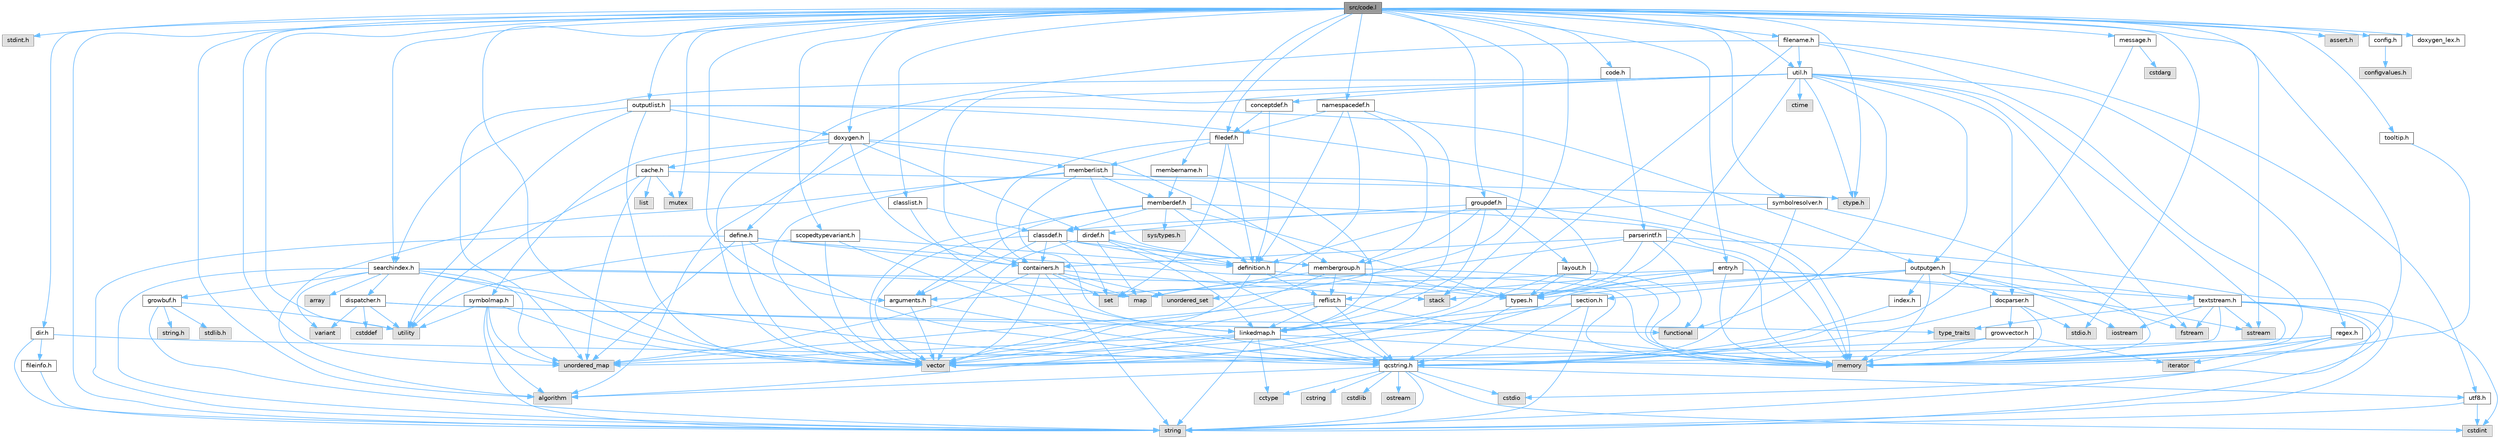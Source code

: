 digraph "src/code.l"
{
 // INTERACTIVE_SVG=YES
 // LATEX_PDF_SIZE
  bgcolor="transparent";
  edge [fontname=Helvetica,fontsize=10,labelfontname=Helvetica,labelfontsize=10];
  node [fontname=Helvetica,fontsize=10,shape=box,height=0.2,width=0.4];
  Node1 [label="src/code.l",height=0.2,width=0.4,color="gray40", fillcolor="grey60", style="filled", fontcolor="black",tooltip=" "];
  Node1 -> Node2 [color="steelblue1",style="solid"];
  Node2 [label="stdint.h",height=0.2,width=0.4,color="grey60", fillcolor="#E0E0E0", style="filled",tooltip=" "];
  Node1 -> Node3 [color="steelblue1",style="solid"];
  Node3 [label="utility",height=0.2,width=0.4,color="grey60", fillcolor="#E0E0E0", style="filled",tooltip=" "];
  Node1 -> Node4 [color="steelblue1",style="solid"];
  Node4 [label="memory",height=0.2,width=0.4,color="grey60", fillcolor="#E0E0E0", style="filled",tooltip=" "];
  Node1 -> Node5 [color="steelblue1",style="solid"];
  Node5 [label="algorithm",height=0.2,width=0.4,color="grey60", fillcolor="#E0E0E0", style="filled",tooltip=" "];
  Node1 -> Node6 [color="steelblue1",style="solid"];
  Node6 [label="unordered_map",height=0.2,width=0.4,color="grey60", fillcolor="#E0E0E0", style="filled",tooltip=" "];
  Node1 -> Node7 [color="steelblue1",style="solid"];
  Node7 [label="unordered_set",height=0.2,width=0.4,color="grey60", fillcolor="#E0E0E0", style="filled",tooltip=" "];
  Node1 -> Node8 [color="steelblue1",style="solid"];
  Node8 [label="stack",height=0.2,width=0.4,color="grey60", fillcolor="#E0E0E0", style="filled",tooltip=" "];
  Node1 -> Node9 [color="steelblue1",style="solid"];
  Node9 [label="vector",height=0.2,width=0.4,color="grey60", fillcolor="#E0E0E0", style="filled",tooltip=" "];
  Node1 -> Node10 [color="steelblue1",style="solid"];
  Node10 [label="string",height=0.2,width=0.4,color="grey60", fillcolor="#E0E0E0", style="filled",tooltip=" "];
  Node1 -> Node11 [color="steelblue1",style="solid"];
  Node11 [label="mutex",height=0.2,width=0.4,color="grey60", fillcolor="#E0E0E0", style="filled",tooltip=" "];
  Node1 -> Node12 [color="steelblue1",style="solid"];
  Node12 [label="sstream",height=0.2,width=0.4,color="grey60", fillcolor="#E0E0E0", style="filled",tooltip=" "];
  Node1 -> Node13 [color="steelblue1",style="solid"];
  Node13 [label="stdio.h",height=0.2,width=0.4,color="grey60", fillcolor="#E0E0E0", style="filled",tooltip=" "];
  Node1 -> Node14 [color="steelblue1",style="solid"];
  Node14 [label="assert.h",height=0.2,width=0.4,color="grey60", fillcolor="#E0E0E0", style="filled",tooltip=" "];
  Node1 -> Node15 [color="steelblue1",style="solid"];
  Node15 [label="ctype.h",height=0.2,width=0.4,color="grey60", fillcolor="#E0E0E0", style="filled",tooltip=" "];
  Node1 -> Node16 [color="steelblue1",style="solid"];
  Node16 [label="code.h",height=0.2,width=0.4,color="grey40", fillcolor="white", style="filled",URL="$dd/dd8/code_8h.html",tooltip=" "];
  Node16 -> Node17 [color="steelblue1",style="solid"];
  Node17 [label="parserintf.h",height=0.2,width=0.4,color="grey40", fillcolor="white", style="filled",URL="$da/d55/parserintf_8h.html",tooltip=" "];
  Node17 -> Node18 [color="steelblue1",style="solid"];
  Node18 [label="functional",height=0.2,width=0.4,color="grey60", fillcolor="#E0E0E0", style="filled",tooltip=" "];
  Node17 -> Node4 [color="steelblue1",style="solid"];
  Node17 -> Node19 [color="steelblue1",style="solid"];
  Node19 [label="map",height=0.2,width=0.4,color="grey60", fillcolor="#E0E0E0", style="filled",tooltip=" "];
  Node17 -> Node10 [color="steelblue1",style="solid"];
  Node17 -> Node20 [color="steelblue1",style="solid"];
  Node20 [label="types.h",height=0.2,width=0.4,color="grey40", fillcolor="white", style="filled",URL="$d9/d49/types_8h.html",tooltip="This file contains a number of basic enums and types."];
  Node20 -> Node21 [color="steelblue1",style="solid"];
  Node21 [label="qcstring.h",height=0.2,width=0.4,color="grey40", fillcolor="white", style="filled",URL="$d7/d5c/qcstring_8h.html",tooltip=" "];
  Node21 -> Node10 [color="steelblue1",style="solid"];
  Node21 -> Node5 [color="steelblue1",style="solid"];
  Node21 -> Node22 [color="steelblue1",style="solid"];
  Node22 [label="cctype",height=0.2,width=0.4,color="grey60", fillcolor="#E0E0E0", style="filled",tooltip=" "];
  Node21 -> Node23 [color="steelblue1",style="solid"];
  Node23 [label="cstring",height=0.2,width=0.4,color="grey60", fillcolor="#E0E0E0", style="filled",tooltip=" "];
  Node21 -> Node24 [color="steelblue1",style="solid"];
  Node24 [label="cstdio",height=0.2,width=0.4,color="grey60", fillcolor="#E0E0E0", style="filled",tooltip=" "];
  Node21 -> Node25 [color="steelblue1",style="solid"];
  Node25 [label="cstdlib",height=0.2,width=0.4,color="grey60", fillcolor="#E0E0E0", style="filled",tooltip=" "];
  Node21 -> Node26 [color="steelblue1",style="solid"];
  Node26 [label="cstdint",height=0.2,width=0.4,color="grey60", fillcolor="#E0E0E0", style="filled",tooltip=" "];
  Node21 -> Node27 [color="steelblue1",style="solid"];
  Node27 [label="ostream",height=0.2,width=0.4,color="grey60", fillcolor="#E0E0E0", style="filled",tooltip=" "];
  Node21 -> Node28 [color="steelblue1",style="solid"];
  Node28 [label="utf8.h",height=0.2,width=0.4,color="grey40", fillcolor="white", style="filled",URL="$db/d7c/utf8_8h.html",tooltip="Various UTF8 related helper functions."];
  Node28 -> Node26 [color="steelblue1",style="solid"];
  Node28 -> Node10 [color="steelblue1",style="solid"];
  Node17 -> Node29 [color="steelblue1",style="solid"];
  Node29 [label="containers.h",height=0.2,width=0.4,color="grey40", fillcolor="white", style="filled",URL="$d5/d75/containers_8h.html",tooltip=" "];
  Node29 -> Node9 [color="steelblue1",style="solid"];
  Node29 -> Node10 [color="steelblue1",style="solid"];
  Node29 -> Node30 [color="steelblue1",style="solid"];
  Node30 [label="set",height=0.2,width=0.4,color="grey60", fillcolor="#E0E0E0", style="filled",tooltip=" "];
  Node29 -> Node19 [color="steelblue1",style="solid"];
  Node29 -> Node7 [color="steelblue1",style="solid"];
  Node29 -> Node6 [color="steelblue1",style="solid"];
  Node29 -> Node8 [color="steelblue1",style="solid"];
  Node1 -> Node31 [color="steelblue1",style="solid"];
  Node31 [label="entry.h",height=0.2,width=0.4,color="grey40", fillcolor="white", style="filled",URL="$d1/dc6/entry_8h.html",tooltip=" "];
  Node31 -> Node9 [color="steelblue1",style="solid"];
  Node31 -> Node4 [color="steelblue1",style="solid"];
  Node31 -> Node12 [color="steelblue1",style="solid"];
  Node31 -> Node20 [color="steelblue1",style="solid"];
  Node31 -> Node32 [color="steelblue1",style="solid"];
  Node32 [label="arguments.h",height=0.2,width=0.4,color="grey40", fillcolor="white", style="filled",URL="$df/d9b/arguments_8h.html",tooltip=" "];
  Node32 -> Node9 [color="steelblue1",style="solid"];
  Node32 -> Node21 [color="steelblue1",style="solid"];
  Node31 -> Node33 [color="steelblue1",style="solid"];
  Node33 [label="reflist.h",height=0.2,width=0.4,color="grey40", fillcolor="white", style="filled",URL="$d1/d02/reflist_8h.html",tooltip=" "];
  Node33 -> Node9 [color="steelblue1",style="solid"];
  Node33 -> Node6 [color="steelblue1",style="solid"];
  Node33 -> Node4 [color="steelblue1",style="solid"];
  Node33 -> Node21 [color="steelblue1",style="solid"];
  Node33 -> Node34 [color="steelblue1",style="solid"];
  Node34 [label="linkedmap.h",height=0.2,width=0.4,color="grey40", fillcolor="white", style="filled",URL="$da/de1/linkedmap_8h.html",tooltip=" "];
  Node34 -> Node6 [color="steelblue1",style="solid"];
  Node34 -> Node9 [color="steelblue1",style="solid"];
  Node34 -> Node4 [color="steelblue1",style="solid"];
  Node34 -> Node10 [color="steelblue1",style="solid"];
  Node34 -> Node5 [color="steelblue1",style="solid"];
  Node34 -> Node22 [color="steelblue1",style="solid"];
  Node34 -> Node21 [color="steelblue1",style="solid"];
  Node31 -> Node35 [color="steelblue1",style="solid"];
  Node35 [label="textstream.h",height=0.2,width=0.4,color="grey40", fillcolor="white", style="filled",URL="$d4/d7d/textstream_8h.html",tooltip=" "];
  Node35 -> Node10 [color="steelblue1",style="solid"];
  Node35 -> Node36 [color="steelblue1",style="solid"];
  Node36 [label="iostream",height=0.2,width=0.4,color="grey60", fillcolor="#E0E0E0", style="filled",tooltip=" "];
  Node35 -> Node12 [color="steelblue1",style="solid"];
  Node35 -> Node26 [color="steelblue1",style="solid"];
  Node35 -> Node24 [color="steelblue1",style="solid"];
  Node35 -> Node37 [color="steelblue1",style="solid"];
  Node37 [label="fstream",height=0.2,width=0.4,color="grey60", fillcolor="#E0E0E0", style="filled",tooltip=" "];
  Node35 -> Node38 [color="steelblue1",style="solid"];
  Node38 [label="type_traits",height=0.2,width=0.4,color="grey60", fillcolor="#E0E0E0", style="filled",tooltip=" "];
  Node35 -> Node21 [color="steelblue1",style="solid"];
  Node1 -> Node39 [color="steelblue1",style="solid"];
  Node39 [label="doxygen.h",height=0.2,width=0.4,color="grey40", fillcolor="white", style="filled",URL="$d1/da1/doxygen_8h.html",tooltip=" "];
  Node39 -> Node29 [color="steelblue1",style="solid"];
  Node39 -> Node40 [color="steelblue1",style="solid"];
  Node40 [label="membergroup.h",height=0.2,width=0.4,color="grey40", fillcolor="white", style="filled",URL="$d9/d11/membergroup_8h.html",tooltip=" "];
  Node40 -> Node9 [color="steelblue1",style="solid"];
  Node40 -> Node19 [color="steelblue1",style="solid"];
  Node40 -> Node4 [color="steelblue1",style="solid"];
  Node40 -> Node20 [color="steelblue1",style="solid"];
  Node40 -> Node33 [color="steelblue1",style="solid"];
  Node39 -> Node41 [color="steelblue1",style="solid"];
  Node41 [label="dirdef.h",height=0.2,width=0.4,color="grey40", fillcolor="white", style="filled",URL="$d6/d15/dirdef_8h.html",tooltip=" "];
  Node41 -> Node9 [color="steelblue1",style="solid"];
  Node41 -> Node19 [color="steelblue1",style="solid"];
  Node41 -> Node21 [color="steelblue1",style="solid"];
  Node41 -> Node34 [color="steelblue1",style="solid"];
  Node41 -> Node42 [color="steelblue1",style="solid"];
  Node42 [label="definition.h",height=0.2,width=0.4,color="grey40", fillcolor="white", style="filled",URL="$df/da1/definition_8h.html",tooltip=" "];
  Node42 -> Node9 [color="steelblue1",style="solid"];
  Node42 -> Node20 [color="steelblue1",style="solid"];
  Node42 -> Node33 [color="steelblue1",style="solid"];
  Node39 -> Node43 [color="steelblue1",style="solid"];
  Node43 [label="memberlist.h",height=0.2,width=0.4,color="grey40", fillcolor="white", style="filled",URL="$dd/d78/memberlist_8h.html",tooltip=" "];
  Node43 -> Node9 [color="steelblue1",style="solid"];
  Node43 -> Node5 [color="steelblue1",style="solid"];
  Node43 -> Node44 [color="steelblue1",style="solid"];
  Node44 [label="memberdef.h",height=0.2,width=0.4,color="grey40", fillcolor="white", style="filled",URL="$d4/d46/memberdef_8h.html",tooltip=" "];
  Node44 -> Node9 [color="steelblue1",style="solid"];
  Node44 -> Node4 [color="steelblue1",style="solid"];
  Node44 -> Node45 [color="steelblue1",style="solid"];
  Node45 [label="sys/types.h",height=0.2,width=0.4,color="grey60", fillcolor="#E0E0E0", style="filled",tooltip=" "];
  Node44 -> Node20 [color="steelblue1",style="solid"];
  Node44 -> Node42 [color="steelblue1",style="solid"];
  Node44 -> Node32 [color="steelblue1",style="solid"];
  Node44 -> Node46 [color="steelblue1",style="solid"];
  Node46 [label="classdef.h",height=0.2,width=0.4,color="grey40", fillcolor="white", style="filled",URL="$d1/da6/classdef_8h.html",tooltip=" "];
  Node46 -> Node9 [color="steelblue1",style="solid"];
  Node46 -> Node30 [color="steelblue1",style="solid"];
  Node46 -> Node29 [color="steelblue1",style="solid"];
  Node46 -> Node42 [color="steelblue1",style="solid"];
  Node46 -> Node32 [color="steelblue1",style="solid"];
  Node46 -> Node40 [color="steelblue1",style="solid"];
  Node43 -> Node34 [color="steelblue1",style="solid"];
  Node43 -> Node20 [color="steelblue1",style="solid"];
  Node43 -> Node40 [color="steelblue1",style="solid"];
  Node39 -> Node47 [color="steelblue1",style="solid"];
  Node47 [label="define.h",height=0.2,width=0.4,color="grey40", fillcolor="white", style="filled",URL="$df/d67/define_8h.html",tooltip=" "];
  Node47 -> Node9 [color="steelblue1",style="solid"];
  Node47 -> Node4 [color="steelblue1",style="solid"];
  Node47 -> Node10 [color="steelblue1",style="solid"];
  Node47 -> Node6 [color="steelblue1",style="solid"];
  Node47 -> Node21 [color="steelblue1",style="solid"];
  Node47 -> Node29 [color="steelblue1",style="solid"];
  Node39 -> Node48 [color="steelblue1",style="solid"];
  Node48 [label="cache.h",height=0.2,width=0.4,color="grey40", fillcolor="white", style="filled",URL="$d3/d26/cache_8h.html",tooltip=" "];
  Node48 -> Node49 [color="steelblue1",style="solid"];
  Node49 [label="list",height=0.2,width=0.4,color="grey60", fillcolor="#E0E0E0", style="filled",tooltip=" "];
  Node48 -> Node6 [color="steelblue1",style="solid"];
  Node48 -> Node11 [color="steelblue1",style="solid"];
  Node48 -> Node3 [color="steelblue1",style="solid"];
  Node48 -> Node15 [color="steelblue1",style="solid"];
  Node39 -> Node50 [color="steelblue1",style="solid"];
  Node50 [label="symbolmap.h",height=0.2,width=0.4,color="grey40", fillcolor="white", style="filled",URL="$d7/ddd/symbolmap_8h.html",tooltip=" "];
  Node50 -> Node5 [color="steelblue1",style="solid"];
  Node50 -> Node6 [color="steelblue1",style="solid"];
  Node50 -> Node9 [color="steelblue1",style="solid"];
  Node50 -> Node10 [color="steelblue1",style="solid"];
  Node50 -> Node3 [color="steelblue1",style="solid"];
  Node1 -> Node51 [color="steelblue1",style="solid"];
  Node51 [label="message.h",height=0.2,width=0.4,color="grey40", fillcolor="white", style="filled",URL="$d2/d0d/message_8h.html",tooltip=" "];
  Node51 -> Node52 [color="steelblue1",style="solid"];
  Node52 [label="cstdarg",height=0.2,width=0.4,color="grey60", fillcolor="#E0E0E0", style="filled",tooltip=" "];
  Node51 -> Node21 [color="steelblue1",style="solid"];
  Node1 -> Node53 [color="steelblue1",style="solid"];
  Node53 [label="outputlist.h",height=0.2,width=0.4,color="grey40", fillcolor="white", style="filled",URL="$d2/db9/outputlist_8h.html",tooltip=" "];
  Node53 -> Node3 [color="steelblue1",style="solid"];
  Node53 -> Node9 [color="steelblue1",style="solid"];
  Node53 -> Node4 [color="steelblue1",style="solid"];
  Node53 -> Node54 [color="steelblue1",style="solid"];
  Node54 [label="outputgen.h",height=0.2,width=0.4,color="grey40", fillcolor="white", style="filled",URL="$df/d06/outputgen_8h.html",tooltip=" "];
  Node54 -> Node4 [color="steelblue1",style="solid"];
  Node54 -> Node8 [color="steelblue1",style="solid"];
  Node54 -> Node36 [color="steelblue1",style="solid"];
  Node54 -> Node37 [color="steelblue1",style="solid"];
  Node54 -> Node20 [color="steelblue1",style="solid"];
  Node54 -> Node55 [color="steelblue1",style="solid"];
  Node55 [label="index.h",height=0.2,width=0.4,color="grey40", fillcolor="white", style="filled",URL="$d1/db5/index_8h.html",tooltip=" "];
  Node55 -> Node21 [color="steelblue1",style="solid"];
  Node54 -> Node56 [color="steelblue1",style="solid"];
  Node56 [label="section.h",height=0.2,width=0.4,color="grey40", fillcolor="white", style="filled",URL="$d1/d2a/section_8h.html",tooltip=" "];
  Node56 -> Node10 [color="steelblue1",style="solid"];
  Node56 -> Node6 [color="steelblue1",style="solid"];
  Node56 -> Node21 [color="steelblue1",style="solid"];
  Node56 -> Node34 [color="steelblue1",style="solid"];
  Node54 -> Node35 [color="steelblue1",style="solid"];
  Node54 -> Node57 [color="steelblue1",style="solid"];
  Node57 [label="docparser.h",height=0.2,width=0.4,color="grey40", fillcolor="white", style="filled",URL="$de/d9c/docparser_8h.html",tooltip=" "];
  Node57 -> Node13 [color="steelblue1",style="solid"];
  Node57 -> Node4 [color="steelblue1",style="solid"];
  Node57 -> Node21 [color="steelblue1",style="solid"];
  Node57 -> Node58 [color="steelblue1",style="solid"];
  Node58 [label="growvector.h",height=0.2,width=0.4,color="grey40", fillcolor="white", style="filled",URL="$d7/d50/growvector_8h.html",tooltip=" "];
  Node58 -> Node9 [color="steelblue1",style="solid"];
  Node58 -> Node4 [color="steelblue1",style="solid"];
  Node58 -> Node59 [color="steelblue1",style="solid"];
  Node59 [label="iterator",height=0.2,width=0.4,color="grey60", fillcolor="#E0E0E0", style="filled",tooltip=" "];
  Node53 -> Node60 [color="steelblue1",style="solid"];
  Node60 [label="searchindex.h",height=0.2,width=0.4,color="grey40", fillcolor="white", style="filled",URL="$de/d07/searchindex_8h.html",tooltip="Web server based search engine."];
  Node60 -> Node4 [color="steelblue1",style="solid"];
  Node60 -> Node9 [color="steelblue1",style="solid"];
  Node60 -> Node19 [color="steelblue1",style="solid"];
  Node60 -> Node6 [color="steelblue1",style="solid"];
  Node60 -> Node10 [color="steelblue1",style="solid"];
  Node60 -> Node61 [color="steelblue1",style="solid"];
  Node61 [label="array",height=0.2,width=0.4,color="grey60", fillcolor="#E0E0E0", style="filled",tooltip=" "];
  Node60 -> Node62 [color="steelblue1",style="solid"];
  Node62 [label="variant",height=0.2,width=0.4,color="grey60", fillcolor="#E0E0E0", style="filled",tooltip=" "];
  Node60 -> Node21 [color="steelblue1",style="solid"];
  Node60 -> Node63 [color="steelblue1",style="solid"];
  Node63 [label="growbuf.h",height=0.2,width=0.4,color="grey40", fillcolor="white", style="filled",URL="$dd/d72/growbuf_8h.html",tooltip=" "];
  Node63 -> Node3 [color="steelblue1",style="solid"];
  Node63 -> Node64 [color="steelblue1",style="solid"];
  Node64 [label="stdlib.h",height=0.2,width=0.4,color="grey60", fillcolor="#E0E0E0", style="filled",tooltip=" "];
  Node63 -> Node65 [color="steelblue1",style="solid"];
  Node65 [label="string.h",height=0.2,width=0.4,color="grey60", fillcolor="#E0E0E0", style="filled",tooltip=" "];
  Node63 -> Node10 [color="steelblue1",style="solid"];
  Node60 -> Node66 [color="steelblue1",style="solid"];
  Node66 [label="dispatcher.h",height=0.2,width=0.4,color="grey40", fillcolor="white", style="filled",URL="$da/d73/dispatcher_8h.html",tooltip=" "];
  Node66 -> Node67 [color="steelblue1",style="solid"];
  Node67 [label="cstddef",height=0.2,width=0.4,color="grey60", fillcolor="#E0E0E0", style="filled",tooltip=" "];
  Node66 -> Node3 [color="steelblue1",style="solid"];
  Node66 -> Node18 [color="steelblue1",style="solid"];
  Node66 -> Node62 [color="steelblue1",style="solid"];
  Node66 -> Node38 [color="steelblue1",style="solid"];
  Node53 -> Node39 [color="steelblue1",style="solid"];
  Node1 -> Node68 [color="steelblue1",style="solid"];
  Node68 [label="util.h",height=0.2,width=0.4,color="grey40", fillcolor="white", style="filled",URL="$d8/d3c/util_8h.html",tooltip="A bunch of utility functions."];
  Node68 -> Node4 [color="steelblue1",style="solid"];
  Node68 -> Node6 [color="steelblue1",style="solid"];
  Node68 -> Node5 [color="steelblue1",style="solid"];
  Node68 -> Node18 [color="steelblue1",style="solid"];
  Node68 -> Node37 [color="steelblue1",style="solid"];
  Node68 -> Node69 [color="steelblue1",style="solid"];
  Node69 [label="ctime",height=0.2,width=0.4,color="grey60", fillcolor="#E0E0E0", style="filled",tooltip=" "];
  Node68 -> Node15 [color="steelblue1",style="solid"];
  Node68 -> Node20 [color="steelblue1",style="solid"];
  Node68 -> Node57 [color="steelblue1",style="solid"];
  Node68 -> Node29 [color="steelblue1",style="solid"];
  Node68 -> Node54 [color="steelblue1",style="solid"];
  Node68 -> Node70 [color="steelblue1",style="solid"];
  Node70 [label="regex.h",height=0.2,width=0.4,color="grey40", fillcolor="white", style="filled",URL="$d1/d21/regex_8h.html",tooltip=" "];
  Node70 -> Node4 [color="steelblue1",style="solid"];
  Node70 -> Node10 [color="steelblue1",style="solid"];
  Node70 -> Node9 [color="steelblue1",style="solid"];
  Node70 -> Node59 [color="steelblue1",style="solid"];
  Node68 -> Node71 [color="steelblue1",style="solid"];
  Node71 [label="conceptdef.h",height=0.2,width=0.4,color="grey40", fillcolor="white", style="filled",URL="$da/df1/conceptdef_8h.html",tooltip=" "];
  Node71 -> Node42 [color="steelblue1",style="solid"];
  Node71 -> Node72 [color="steelblue1",style="solid"];
  Node72 [label="filedef.h",height=0.2,width=0.4,color="grey40", fillcolor="white", style="filled",URL="$d4/d3a/filedef_8h.html",tooltip=" "];
  Node72 -> Node30 [color="steelblue1",style="solid"];
  Node72 -> Node42 [color="steelblue1",style="solid"];
  Node72 -> Node43 [color="steelblue1",style="solid"];
  Node72 -> Node29 [color="steelblue1",style="solid"];
  Node1 -> Node73 [color="steelblue1",style="solid"];
  Node73 [label="membername.h",height=0.2,width=0.4,color="grey40", fillcolor="white", style="filled",URL="$d7/dfc/membername_8h.html",tooltip=" "];
  Node73 -> Node44 [color="steelblue1",style="solid"];
  Node73 -> Node34 [color="steelblue1",style="solid"];
  Node1 -> Node60 [color="steelblue1",style="solid"];
  Node1 -> Node32 [color="steelblue1",style="solid"];
  Node1 -> Node74 [color="steelblue1",style="solid"];
  Node74 [label="config.h",height=0.2,width=0.4,color="grey40", fillcolor="white", style="filled",URL="$db/d16/config_8h.html",tooltip=" "];
  Node74 -> Node75 [color="steelblue1",style="solid"];
  Node75 [label="configvalues.h",height=0.2,width=0.4,color="grey60", fillcolor="#E0E0E0", style="filled",tooltip=" "];
  Node1 -> Node76 [color="steelblue1",style="solid"];
  Node76 [label="groupdef.h",height=0.2,width=0.4,color="grey40", fillcolor="white", style="filled",URL="$d1/de6/groupdef_8h.html",tooltip=" "];
  Node76 -> Node4 [color="steelblue1",style="solid"];
  Node76 -> Node42 [color="steelblue1",style="solid"];
  Node76 -> Node41 [color="steelblue1",style="solid"];
  Node76 -> Node77 [color="steelblue1",style="solid"];
  Node77 [label="layout.h",height=0.2,width=0.4,color="grey40", fillcolor="white", style="filled",URL="$db/d51/layout_8h.html",tooltip=" "];
  Node77 -> Node4 [color="steelblue1",style="solid"];
  Node77 -> Node9 [color="steelblue1",style="solid"];
  Node77 -> Node20 [color="steelblue1",style="solid"];
  Node76 -> Node40 [color="steelblue1",style="solid"];
  Node76 -> Node34 [color="steelblue1",style="solid"];
  Node1 -> Node78 [color="steelblue1",style="solid"];
  Node78 [label="classlist.h",height=0.2,width=0.4,color="grey40", fillcolor="white", style="filled",URL="$d2/df8/classlist_8h.html",tooltip=" "];
  Node78 -> Node34 [color="steelblue1",style="solid"];
  Node78 -> Node46 [color="steelblue1",style="solid"];
  Node1 -> Node72 [color="steelblue1",style="solid"];
  Node1 -> Node79 [color="steelblue1",style="solid"];
  Node79 [label="filename.h",height=0.2,width=0.4,color="grey40", fillcolor="white", style="filled",URL="$dc/dd6/filename_8h.html",tooltip=" "];
  Node79 -> Node4 [color="steelblue1",style="solid"];
  Node79 -> Node9 [color="steelblue1",style="solid"];
  Node79 -> Node34 [color="steelblue1",style="solid"];
  Node79 -> Node28 [color="steelblue1",style="solid"];
  Node79 -> Node68 [color="steelblue1",style="solid"];
  Node1 -> Node80 [color="steelblue1",style="solid"];
  Node80 [label="namespacedef.h",height=0.2,width=0.4,color="grey40", fillcolor="white", style="filled",URL="$d7/d97/namespacedef_8h.html",tooltip=" "];
  Node80 -> Node30 [color="steelblue1",style="solid"];
  Node80 -> Node42 [color="steelblue1",style="solid"];
  Node80 -> Node72 [color="steelblue1",style="solid"];
  Node80 -> Node34 [color="steelblue1",style="solid"];
  Node80 -> Node40 [color="steelblue1",style="solid"];
  Node1 -> Node81 [color="steelblue1",style="solid"];
  Node81 [label="tooltip.h",height=0.2,width=0.4,color="grey40", fillcolor="white", style="filled",URL="$db/d83/tooltip_8h.html",tooltip=" "];
  Node81 -> Node4 [color="steelblue1",style="solid"];
  Node1 -> Node82 [color="steelblue1",style="solid"];
  Node82 [label="scopedtypevariant.h",height=0.2,width=0.4,color="grey40", fillcolor="white", style="filled",URL="$d7/d7a/scopedtypevariant_8h.html",tooltip=" "];
  Node82 -> Node3 [color="steelblue1",style="solid"];
  Node82 -> Node9 [color="steelblue1",style="solid"];
  Node82 -> Node21 [color="steelblue1",style="solid"];
  Node82 -> Node42 [color="steelblue1",style="solid"];
  Node1 -> Node83 [color="steelblue1",style="solid"];
  Node83 [label="symbolresolver.h",height=0.2,width=0.4,color="grey40", fillcolor="white", style="filled",URL="$d9/db2/symbolresolver_8h.html",tooltip=" "];
  Node83 -> Node4 [color="steelblue1",style="solid"];
  Node83 -> Node21 [color="steelblue1",style="solid"];
  Node83 -> Node46 [color="steelblue1",style="solid"];
  Node1 -> Node84 [color="steelblue1",style="solid"];
  Node84 [label="dir.h",height=0.2,width=0.4,color="grey40", fillcolor="white", style="filled",URL="$df/d9c/dir_8h.html",tooltip=" "];
  Node84 -> Node10 [color="steelblue1",style="solid"];
  Node84 -> Node4 [color="steelblue1",style="solid"];
  Node84 -> Node85 [color="steelblue1",style="solid"];
  Node85 [label="fileinfo.h",height=0.2,width=0.4,color="grey40", fillcolor="white", style="filled",URL="$df/d45/fileinfo_8h.html",tooltip=" "];
  Node85 -> Node10 [color="steelblue1",style="solid"];
  Node1 -> Node86 [color="steelblue1",style="solid"];
  Node86 [label="doxygen_lex.h",height=0.2,width=0.4,color="grey40", fillcolor="white", style="filled",URL="$d6/da5/doxygen__lex_8h.html",tooltip=" "];
}
